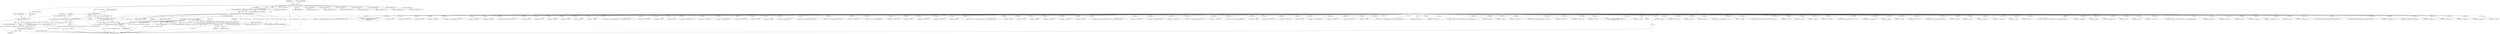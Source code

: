 digraph "0_radare2_f17bfd9f1da05f30f23a4dd05e9d2363e1406948@pointer" {
"1002223" [label="(Call,data[l++] = op->operands[0].reg << 3 | (op->operands[1].regs[0] - 8))"];
"1002228" [label="(Call,op->operands[0].reg << 3 | (op->operands[1].regs[0] - 8))"];
"1002229" [label="(Call,op->operands[0].reg << 3)"];
"1002031" [label="(Call,op->operands[0].reg == X86R_EAX)"];
"1002201" [label="(Call,op->operands[0].reg < 4)"];
"1002238" [label="(Call,op->operands[1].regs[0] - 8)"];
"1002190" [label="(Call,op->operands[1].regs[0] >= X86R_R8)"];
"1002172" [label="(Call,a->bits == 64 && op->operands[1].regs[0])"];
"1002173" [label="(Call,a->bits == 64)"];
"1002040" [label="(Call,op->operands[1].regs[0] == X86R_UNDEFINED)"];
"1000104" [label="(MethodParameterIn,ut8 *data)"];
"1001642" [label="(Call,data[l++] = offset)"];
"1002250" [label="(Identifier,l)"];
"1001664" [label="(Call,data[l++] = offset >> 24)"];
"1001951" [label="(Call,data[l++] = offset)"];
"1002471" [label="(Call,data[l++] = 0x48)"];
"1002645" [label="(Call,data[l++] = op->operands[0].reg << 3 | 4)"];
"1002045" [label="(Identifier,op)"];
"1001159" [label="(Call,data[l++] = offset)"];
"1002358" [label="(Call,a->bits == 64)"];
"1002494" [label="(Call,data[l++] = op->operands[1].type & OT_BYTE ? 0x8a : 0x8b)"];
"1002248" [label="(Literal,8)"];
"1002211" [label="(Call,data[l++] = 0x41)"];
"1001769" [label="(Call,data[l++] = offset)"];
"1001118" [label="(Call,data[l++] = 0x66)"];
"1002388" [label="(Call,op->operands[1].regs[0] != -1)"];
"1000410" [label="(Call,data[l++] = immediate)"];
"1002039" [label="(Identifier,X86R_EAX)"];
"1002584" [label="(Call,data[l++] = op->operands[0].reg << 3 | 0x5)"];
"1000487" [label="(Call,data[l++] = immediate >> 56)"];
"1001197" [label="(Call,data[l++] = offset)"];
"1002090" [label="(Call,data[l++] = offset)"];
"1002104" [label="(Call,data[l++] = offset >> 16)"];
"1002945" [label="(Call,data[l++] = 0x40 | op->operands[1].regs[0])"];
"1002189" [label="(Call,op->operands[1].regs[0] >= X86R_R8 &&\n\t\t\t    op->operands[0].reg < 4)"];
"1000304" [label="(Call,data[l++] = 0x66)"];
"1002076" [label="(Call,data[l++] = 0xa0)"];
"1002751" [label="(Call,data[l++] = offset >> 8)"];
"1003048" [label="(Call,op->operands[0].reg << 3)"];
"1002173" [label="(Call,a->bits == 64)"];
"1003210" [label="(Call,data[l++] = offset >> 24)"];
"1001504" [label="(Call,data[l++] = 0x45)"];
"1001416" [label="(Call,data[l++] = 0x67)"];
"1002917" [label="(Call,data[l++] = 0x80 | op->operands[0].reg << 3 | op->operands[1].regs[0])"];
"1000335" [label="(Call,data[l++] = immediate)"];
"1002407" [label="(Call,data[l++] = 0x48)"];
"1002767" [label="(Call,data[l++] = offset >> 24)"];
"1002444" [label="(Call,data[l++] = 0x67)"];
"1000280" [label="(Call,data[l++] = 0x41)"];
"1002178" [label="(Call,op->operands[1].regs[0])"];
"1002151" [label="(Call,data[l++] = offset >> 54)"];
"1001901" [label="(Call,data[l++] = mod << 6 | op->operands[1].reg << 3 | op->operands[0].regs[0])"];
"1001775" [label="(Call,data[l++] = offset >> 8)"];
"1001648" [label="(Call,data[l++] = offset >> 8)"];
"1001422" [label="(Call,data[l++] = 0x48)"];
"1002210" [label="(Block,)"];
"1001449" [label="(Call,data[l++] = 0x48 | rex)"];
"1002174" [label="(Call,a->bits)"];
"1002177" [label="(Literal,64)"];
"1000463" [label="(Call,data[l++] = immediate >> 32)"];
"1002237" [label="(Literal,3)"];
"1002200" [label="(Identifier,X86R_R8)"];
"1001942" [label="(Call,data[l++] = 0x24)"];
"1002243" [label="(Identifier,op)"];
"1003127" [label="(Call,data[l++] = offset >> 16)"];
"1002030" [label="(Call,op->operands[0].reg == X86R_EAX && op->operands[1].regs[0] == X86R_UNDEFINED)"];
"1002040" [label="(Call,op->operands[1].regs[0] == X86R_UNDEFINED)"];
"1001565" [label="(Call,data[l++] = (op->operands[0].type & OT_BYTE) ? 0x88 : 0x89)"];
"1002041" [label="(Call,op->operands[1].regs[0])"];
"1002651" [label="(Call,op->operands[0].reg << 3)"];
"1002283" [label="(Call,data[l++] = SEG_REG_PREFIXES[op->operands[1].regs[0] % 6])"];
"1002229" [label="(Call,op->operands[0].reg << 3)"];
"1002190" [label="(Call,op->operands[1].regs[0] >= X86R_R8)"];
"1002032" [label="(Call,op->operands[0].reg)"];
"1000416" [label="(Call,data[l++] = immediate >> 8)"];
"1002290" [label="(Call,op->operands[1].regs[0] % 6)"];
"1000396" [label="(Call,data[l++] = 0xb8 | op->operands[0].reg)"];
"1001783" [label="(Call,data[l++] = offset >> 16)"];
"1002339" [label="(Call,data[l++] = offset >> 16)"];
"1002541" [label="(Call,op->operands[1].regs[0] == X86R_UNDEFINED)"];
"1003194" [label="(Call,data[l++] = offset >> 8)"];
"1002759" [label="(Call,data[l++] = offset >> 16)"];
"1001109" [label="(Call,data[l++] = 0x67)"];
"1002680" [label="(Call,data[l++] = getsib (op->operands[1].scale[0]) << 6 | op->operands[1].regs[0] << 3 | base)"];
"1002513" [label="(Call,data[l++] = (op->operands[1].type & OT_BYTE ||\n\t\t\t\top->operands[0].type & OT_BYTE) ?\n\t\t\t\t0x8a : 0x8b)"];
"1002898" [label="(Call,data[l++] = 0x5)"];
"1003202" [label="(Call,data[l++] = offset >> 16)"];
"1002239" [label="(Call,op->operands[1].regs[0])"];
"1003079" [label="(Call,data[l++] = 0x24)"];
"1001139" [label="(Call,data[l++] = modrm)"];
"1001753" [label="(Call,data[l++] = op->operands[1].reg << 3 | 0x5)"];
"1002172" [label="(Call,a->bits == 64 && op->operands[1].regs[0])"];
"1001478" [label="(Call,data[l++] = 0x40 | rex)"];
"1001133" [label="(Call,data[l++] = opcode)"];
"1001595" [label="(Call,data[l++] = op->operands[1].reg << 3 | 4)"];
"1002217" [label="(Call,data[l++] = 0x8a)"];
"1002314" [label="(Call,(ut32)op->operands[0].reg)"];
"1000374" [label="(Call,data[l++] = 0xc7)"];
"1002301" [label="(Call,data[l++] = 0x8b)"];
"1001559" [label="(Call,data[l++] = 0x66)"];
"1003090" [label="(Call,data[l++] = offset)"];
"1003165" [label="(Call,data[l++] = offset)"];
"1002806" [label="(Call,data[l++] = op->operands[1].regs[1] << 3 | op->operands[1].regs[0])"];
"1002209" [label="(Literal,4)"];
"1002224" [label="(Call,data[l++])"];
"1002112" [label="(Call,data[l++] = offset >> 24)"];
"1002084" [label="(Call,data[l++] = 0xa1)"];
"1002031" [label="(Call,op->operands[0].reg == X86R_EAX)"];
"1001127" [label="(Call,data[l++] = rex)"];
"1000444" [label="(Call,data[l++] = immediate >> 24)"];
"1003220" [label="(MethodReturn,static int)"];
"1002205" [label="(Identifier,op)"];
"1001656" [label="(Call,data[l++] = offset >> 16)"];
"1000479" [label="(Call,data[l++] = immediate >> 48)"];
"1002135" [label="(Call,data[l++] = offset >> 40)"];
"1003030" [label="(Call,data[l++] = 0x05)"];
"1000264" [label="(Call,data[l++] = 0x48)"];
"1000471" [label="(Call,data[l++] = immediate >> 40)"];
"1002790" [label="(Call,data[l++] = op->operands[0].reg << 3 | 0x4)"];
"1001825" [label="(Call,data[l++] = op->operands[1].reg << 3 | 0x4)"];
"1001181" [label="(Call,data[l++] = offset >> 8)"];
"1002201" [label="(Call,op->operands[0].reg < 4)"];
"1000380" [label="(Call,data[l++] = 0xc0 | op->operands[0].reg)"];
"1002223" [label="(Call,data[l++] = op->operands[0].reg << 3 | (op->operands[1].regs[0] - 8))"];
"1001791" [label="(Call,data[l++] = offset >> 24)"];
"1002425" [label="(Call,data[l++] = 0x44)"];
"1002566" [label="(Call,op->operands[0].reg << 3)"];
"1002202" [label="(Call,op->operands[0].reg)"];
"1002347" [label="(Call,data[l++] = offset >> 24)"];
"1002096" [label="(Call,data[l++] = offset >> 8)"];
"1002590" [label="(Call,op->operands[0].reg << 3)"];
"1002488" [label="(Call,data[l++] = 0x66)"];
"1003038" [label="(Call,data[l++] = mod << 5 | op->operands[0].reg << 3 | op->operands[1].regs[0])"];
"1001540" [label="(Call,data[l++] = 0x8c)"];
"1000256" [label="(Call,data[l++] = 0x49)"];
"1002745" [label="(Call,data[l++] = offset)"];
"1000104" [label="(MethodParameterIn,ut8 *data)"];
"1003119" [label="(Call,data[l++] = offset >> 8)"];
"1002796" [label="(Call,op->operands[0].reg << 3)"];
"1001219" [label="(Call,data[l++] = offset >> 24)"];
"1002576" [label="(Call,data[l++] = 0x25)"];
"1002713" [label="(Call,data[l++] = getsib (op->operands[1].scale[0]) << 3 | op->operands[1].regs[0])"];
"1002050" [label="(Identifier,X86R_UNDEFINED)"];
"1001978" [label="(Call,data[l++] = offset >> 24)"];
"1001243" [label="(Call,data[l++] = (immediate >> byte))"];
"1002331" [label="(Call,data[l++] = offset >> 8)"];
"1002560" [label="(Call,data[l++] = op->operands[0].reg << 3 | 0x4)"];
"1002162" [label="(Call,op->operands[0].type & OT_BYTE && a->bits == 64 && op->operands[1].regs[0])"];
"1002606" [label="(Call,data[l++] = offset >> 8)"];
"1000321" [label="(Call,data[l++] = 0xb0 | op->operands[0].reg)"];
"1001175" [label="(Call,data[l++] = offset)"];
"1001211" [label="(Call,data[l++] = offset >> 16)"];
"1002622" [label="(Call,data[l++] = offset >> 24)"];
"1001148" [label="(Call,data[l++] = sib)"];
"1000436" [label="(Call,data[l++] = immediate >> 16)"];
"1001962" [label="(Call,data[l++] = offset >> 8)"];
"1002127" [label="(Call,data[l++] = offset >> 32)"];
"1002325" [label="(Call,data[l++] = offset)"];
"1002925" [label="(Call,op->operands[0].reg << 3)"];
"1001841" [label="(Call,data[l++] = op->operands[0].regs[1] << 3 | op->operands[0].regs[0])"];
"1003135" [label="(Call,data[l++] = offset >> 24)"];
"1002143" [label="(Call,data[l++] = offset >> 48)"];
"1001713" [label="(Call,data[l++] = mod << 6 | op->operands[1].reg << 3 | op->operands[0].reg)"];
"1002600" [label="(Call,data[l++] = offset)"];
"1002182" [label="(Identifier,op)"];
"1003000" [label="(Call,data[l++] = 0x0d)"];
"1001203" [label="(Call,data[l++] = offset >> 8)"];
"1002307" [label="(Call,data[l++] = (((ut32)op->operands[0].reg) << 3) | 0x5)"];
"1002614" [label="(Call,data[l++] = offset >> 16)"];
"1001970" [label="(Call,data[l++] = offset >> 16)"];
"1002059" [label="(Call,data[l++] = 0x48)"];
"1001611" [label="(Call,data[l++] = getsib (op->operands[0].scale[0]) << 6 |\n\t\t\t\t\t\t    op->operands[0].regs[0] << 3 | 5)"];
"1002401" [label="(Call,data[l++] = 0x67)"];
"1002191" [label="(Call,op->operands[1].regs[0])"];
"1002238" [label="(Call,op->operands[1].regs[0] - 8)"];
"1002230" [label="(Call,op->operands[0].reg)"];
"1002228" [label="(Call,op->operands[0].reg << 3 | (op->operands[1].regs[0] - 8))"];
"1002223" -> "1002210"  [label="AST: "];
"1002223" -> "1002228"  [label="CFG: "];
"1002224" -> "1002223"  [label="AST: "];
"1002228" -> "1002223"  [label="AST: "];
"1002250" -> "1002223"  [label="CFG: "];
"1002223" -> "1003220"  [label="DDG: data[l++]"];
"1002223" -> "1003220"  [label="DDG: op->operands[0].reg << 3 | (op->operands[1].regs[0] - 8)"];
"1002228" -> "1002223"  [label="DDG: op->operands[0].reg << 3"];
"1002228" -> "1002223"  [label="DDG: op->operands[1].regs[0] - 8"];
"1000104" -> "1002223"  [label="DDG: data"];
"1002228" -> "1002238"  [label="CFG: "];
"1002229" -> "1002228"  [label="AST: "];
"1002238" -> "1002228"  [label="AST: "];
"1002228" -> "1003220"  [label="DDG: op->operands[0].reg << 3"];
"1002228" -> "1003220"  [label="DDG: op->operands[1].regs[0] - 8"];
"1002229" -> "1002228"  [label="DDG: op->operands[0].reg"];
"1002229" -> "1002228"  [label="DDG: 3"];
"1002238" -> "1002228"  [label="DDG: op->operands[1].regs[0]"];
"1002238" -> "1002228"  [label="DDG: 8"];
"1002229" -> "1002237"  [label="CFG: "];
"1002230" -> "1002229"  [label="AST: "];
"1002237" -> "1002229"  [label="AST: "];
"1002243" -> "1002229"  [label="CFG: "];
"1002229" -> "1003220"  [label="DDG: op->operands[0].reg"];
"1002031" -> "1002229"  [label="DDG: op->operands[0].reg"];
"1002201" -> "1002229"  [label="DDG: op->operands[0].reg"];
"1002031" -> "1002030"  [label="AST: "];
"1002031" -> "1002039"  [label="CFG: "];
"1002032" -> "1002031"  [label="AST: "];
"1002039" -> "1002031"  [label="AST: "];
"1002045" -> "1002031"  [label="CFG: "];
"1002030" -> "1002031"  [label="CFG: "];
"1002031" -> "1003220"  [label="DDG: op->operands[0].reg"];
"1002031" -> "1003220"  [label="DDG: X86R_EAX"];
"1002031" -> "1002030"  [label="DDG: op->operands[0].reg"];
"1002031" -> "1002030"  [label="DDG: X86R_EAX"];
"1002031" -> "1002201"  [label="DDG: op->operands[0].reg"];
"1002031" -> "1002314"  [label="DDG: op->operands[0].reg"];
"1002031" -> "1002566"  [label="DDG: op->operands[0].reg"];
"1002031" -> "1002590"  [label="DDG: op->operands[0].reg"];
"1002031" -> "1002651"  [label="DDG: op->operands[0].reg"];
"1002031" -> "1002796"  [label="DDG: op->operands[0].reg"];
"1002031" -> "1002925"  [label="DDG: op->operands[0].reg"];
"1002031" -> "1003048"  [label="DDG: op->operands[0].reg"];
"1002201" -> "1002189"  [label="AST: "];
"1002201" -> "1002209"  [label="CFG: "];
"1002202" -> "1002201"  [label="AST: "];
"1002209" -> "1002201"  [label="AST: "];
"1002189" -> "1002201"  [label="CFG: "];
"1002201" -> "1003220"  [label="DDG: op->operands[0].reg"];
"1002201" -> "1002189"  [label="DDG: op->operands[0].reg"];
"1002201" -> "1002189"  [label="DDG: 4"];
"1002238" -> "1002248"  [label="CFG: "];
"1002239" -> "1002238"  [label="AST: "];
"1002248" -> "1002238"  [label="AST: "];
"1002238" -> "1003220"  [label="DDG: op->operands[1].regs[0]"];
"1002190" -> "1002238"  [label="DDG: op->operands[1].regs[0]"];
"1002190" -> "1002189"  [label="AST: "];
"1002190" -> "1002200"  [label="CFG: "];
"1002191" -> "1002190"  [label="AST: "];
"1002200" -> "1002190"  [label="AST: "];
"1002205" -> "1002190"  [label="CFG: "];
"1002189" -> "1002190"  [label="CFG: "];
"1002190" -> "1003220"  [label="DDG: X86R_R8"];
"1002190" -> "1003220"  [label="DDG: op->operands[1].regs[0]"];
"1002190" -> "1002189"  [label="DDG: op->operands[1].regs[0]"];
"1002190" -> "1002189"  [label="DDG: X86R_R8"];
"1002172" -> "1002190"  [label="DDG: op->operands[1].regs[0]"];
"1002040" -> "1002190"  [label="DDG: op->operands[1].regs[0]"];
"1002172" -> "1002162"  [label="AST: "];
"1002172" -> "1002173"  [label="CFG: "];
"1002172" -> "1002178"  [label="CFG: "];
"1002173" -> "1002172"  [label="AST: "];
"1002178" -> "1002172"  [label="AST: "];
"1002162" -> "1002172"  [label="CFG: "];
"1002172" -> "1003220"  [label="DDG: op->operands[1].regs[0]"];
"1002172" -> "1003220"  [label="DDG: a->bits == 64"];
"1002172" -> "1002162"  [label="DDG: a->bits == 64"];
"1002172" -> "1002162"  [label="DDG: op->operands[1].regs[0]"];
"1002173" -> "1002172"  [label="DDG: a->bits"];
"1002173" -> "1002172"  [label="DDG: 64"];
"1002040" -> "1002172"  [label="DDG: op->operands[1].regs[0]"];
"1002172" -> "1002290"  [label="DDG: op->operands[1].regs[0]"];
"1002172" -> "1002388"  [label="DDG: op->operands[1].regs[0]"];
"1002172" -> "1002541"  [label="DDG: op->operands[1].regs[0]"];
"1002173" -> "1002177"  [label="CFG: "];
"1002174" -> "1002173"  [label="AST: "];
"1002177" -> "1002173"  [label="AST: "];
"1002182" -> "1002173"  [label="CFG: "];
"1002173" -> "1003220"  [label="DDG: a->bits"];
"1002173" -> "1002358"  [label="DDG: a->bits"];
"1002040" -> "1002030"  [label="AST: "];
"1002040" -> "1002050"  [label="CFG: "];
"1002041" -> "1002040"  [label="AST: "];
"1002050" -> "1002040"  [label="AST: "];
"1002030" -> "1002040"  [label="CFG: "];
"1002040" -> "1003220"  [label="DDG: op->operands[1].regs[0]"];
"1002040" -> "1003220"  [label="DDG: X86R_UNDEFINED"];
"1002040" -> "1002030"  [label="DDG: op->operands[1].regs[0]"];
"1002040" -> "1002030"  [label="DDG: X86R_UNDEFINED"];
"1002040" -> "1002290"  [label="DDG: op->operands[1].regs[0]"];
"1002040" -> "1002388"  [label="DDG: op->operands[1].regs[0]"];
"1002040" -> "1002541"  [label="DDG: op->operands[1].regs[0]"];
"1002040" -> "1002541"  [label="DDG: X86R_UNDEFINED"];
"1000104" -> "1000102"  [label="AST: "];
"1000104" -> "1003220"  [label="DDG: data"];
"1000104" -> "1000256"  [label="DDG: data"];
"1000104" -> "1000264"  [label="DDG: data"];
"1000104" -> "1000280"  [label="DDG: data"];
"1000104" -> "1000304"  [label="DDG: data"];
"1000104" -> "1000321"  [label="DDG: data"];
"1000104" -> "1000335"  [label="DDG: data"];
"1000104" -> "1000374"  [label="DDG: data"];
"1000104" -> "1000380"  [label="DDG: data"];
"1000104" -> "1000396"  [label="DDG: data"];
"1000104" -> "1000410"  [label="DDG: data"];
"1000104" -> "1000416"  [label="DDG: data"];
"1000104" -> "1000436"  [label="DDG: data"];
"1000104" -> "1000444"  [label="DDG: data"];
"1000104" -> "1000463"  [label="DDG: data"];
"1000104" -> "1000471"  [label="DDG: data"];
"1000104" -> "1000479"  [label="DDG: data"];
"1000104" -> "1000487"  [label="DDG: data"];
"1000104" -> "1001109"  [label="DDG: data"];
"1000104" -> "1001118"  [label="DDG: data"];
"1000104" -> "1001127"  [label="DDG: data"];
"1000104" -> "1001133"  [label="DDG: data"];
"1000104" -> "1001139"  [label="DDG: data"];
"1000104" -> "1001148"  [label="DDG: data"];
"1000104" -> "1001159"  [label="DDG: data"];
"1000104" -> "1001175"  [label="DDG: data"];
"1000104" -> "1001181"  [label="DDG: data"];
"1000104" -> "1001197"  [label="DDG: data"];
"1000104" -> "1001203"  [label="DDG: data"];
"1000104" -> "1001211"  [label="DDG: data"];
"1000104" -> "1001219"  [label="DDG: data"];
"1000104" -> "1001243"  [label="DDG: data"];
"1000104" -> "1001416"  [label="DDG: data"];
"1000104" -> "1001422"  [label="DDG: data"];
"1000104" -> "1001449"  [label="DDG: data"];
"1000104" -> "1001478"  [label="DDG: data"];
"1000104" -> "1001504"  [label="DDG: data"];
"1000104" -> "1001540"  [label="DDG: data"];
"1000104" -> "1001559"  [label="DDG: data"];
"1000104" -> "1001565"  [label="DDG: data"];
"1000104" -> "1001595"  [label="DDG: data"];
"1000104" -> "1001611"  [label="DDG: data"];
"1000104" -> "1001642"  [label="DDG: data"];
"1000104" -> "1001648"  [label="DDG: data"];
"1000104" -> "1001656"  [label="DDG: data"];
"1000104" -> "1001664"  [label="DDG: data"];
"1000104" -> "1001713"  [label="DDG: data"];
"1000104" -> "1001753"  [label="DDG: data"];
"1000104" -> "1001769"  [label="DDG: data"];
"1000104" -> "1001775"  [label="DDG: data"];
"1000104" -> "1001783"  [label="DDG: data"];
"1000104" -> "1001791"  [label="DDG: data"];
"1000104" -> "1001825"  [label="DDG: data"];
"1000104" -> "1001841"  [label="DDG: data"];
"1000104" -> "1001901"  [label="DDG: data"];
"1000104" -> "1001942"  [label="DDG: data"];
"1000104" -> "1001951"  [label="DDG: data"];
"1000104" -> "1001962"  [label="DDG: data"];
"1000104" -> "1001970"  [label="DDG: data"];
"1000104" -> "1001978"  [label="DDG: data"];
"1000104" -> "1002059"  [label="DDG: data"];
"1000104" -> "1002076"  [label="DDG: data"];
"1000104" -> "1002084"  [label="DDG: data"];
"1000104" -> "1002090"  [label="DDG: data"];
"1000104" -> "1002096"  [label="DDG: data"];
"1000104" -> "1002104"  [label="DDG: data"];
"1000104" -> "1002112"  [label="DDG: data"];
"1000104" -> "1002127"  [label="DDG: data"];
"1000104" -> "1002135"  [label="DDG: data"];
"1000104" -> "1002143"  [label="DDG: data"];
"1000104" -> "1002151"  [label="DDG: data"];
"1000104" -> "1002211"  [label="DDG: data"];
"1000104" -> "1002217"  [label="DDG: data"];
"1000104" -> "1002283"  [label="DDG: data"];
"1000104" -> "1002301"  [label="DDG: data"];
"1000104" -> "1002307"  [label="DDG: data"];
"1000104" -> "1002325"  [label="DDG: data"];
"1000104" -> "1002331"  [label="DDG: data"];
"1000104" -> "1002339"  [label="DDG: data"];
"1000104" -> "1002347"  [label="DDG: data"];
"1000104" -> "1002401"  [label="DDG: data"];
"1000104" -> "1002407"  [label="DDG: data"];
"1000104" -> "1002425"  [label="DDG: data"];
"1000104" -> "1002444"  [label="DDG: data"];
"1000104" -> "1002471"  [label="DDG: data"];
"1000104" -> "1002488"  [label="DDG: data"];
"1000104" -> "1002494"  [label="DDG: data"];
"1000104" -> "1002513"  [label="DDG: data"];
"1000104" -> "1002560"  [label="DDG: data"];
"1000104" -> "1002576"  [label="DDG: data"];
"1000104" -> "1002584"  [label="DDG: data"];
"1000104" -> "1002600"  [label="DDG: data"];
"1000104" -> "1002606"  [label="DDG: data"];
"1000104" -> "1002614"  [label="DDG: data"];
"1000104" -> "1002622"  [label="DDG: data"];
"1000104" -> "1002645"  [label="DDG: data"];
"1000104" -> "1002680"  [label="DDG: data"];
"1000104" -> "1002713"  [label="DDG: data"];
"1000104" -> "1002745"  [label="DDG: data"];
"1000104" -> "1002751"  [label="DDG: data"];
"1000104" -> "1002759"  [label="DDG: data"];
"1000104" -> "1002767"  [label="DDG: data"];
"1000104" -> "1002790"  [label="DDG: data"];
"1000104" -> "1002806"  [label="DDG: data"];
"1000104" -> "1002898"  [label="DDG: data"];
"1000104" -> "1002917"  [label="DDG: data"];
"1000104" -> "1002945"  [label="DDG: data"];
"1000104" -> "1003000"  [label="DDG: data"];
"1000104" -> "1003030"  [label="DDG: data"];
"1000104" -> "1003038"  [label="DDG: data"];
"1000104" -> "1003079"  [label="DDG: data"];
"1000104" -> "1003090"  [label="DDG: data"];
"1000104" -> "1003119"  [label="DDG: data"];
"1000104" -> "1003127"  [label="DDG: data"];
"1000104" -> "1003135"  [label="DDG: data"];
"1000104" -> "1003165"  [label="DDG: data"];
"1000104" -> "1003194"  [label="DDG: data"];
"1000104" -> "1003202"  [label="DDG: data"];
"1000104" -> "1003210"  [label="DDG: data"];
}
